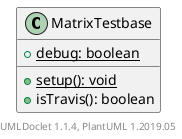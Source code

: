 @startuml

    class MatrixTestbase [[MatrixTestbase.html]] {
        {static} +debug: boolean
        {static} +setup(): void
        +isTravis(): boolean
    }


    center footer UMLDoclet 1.1.4, PlantUML 1.2019.05
@enduml

